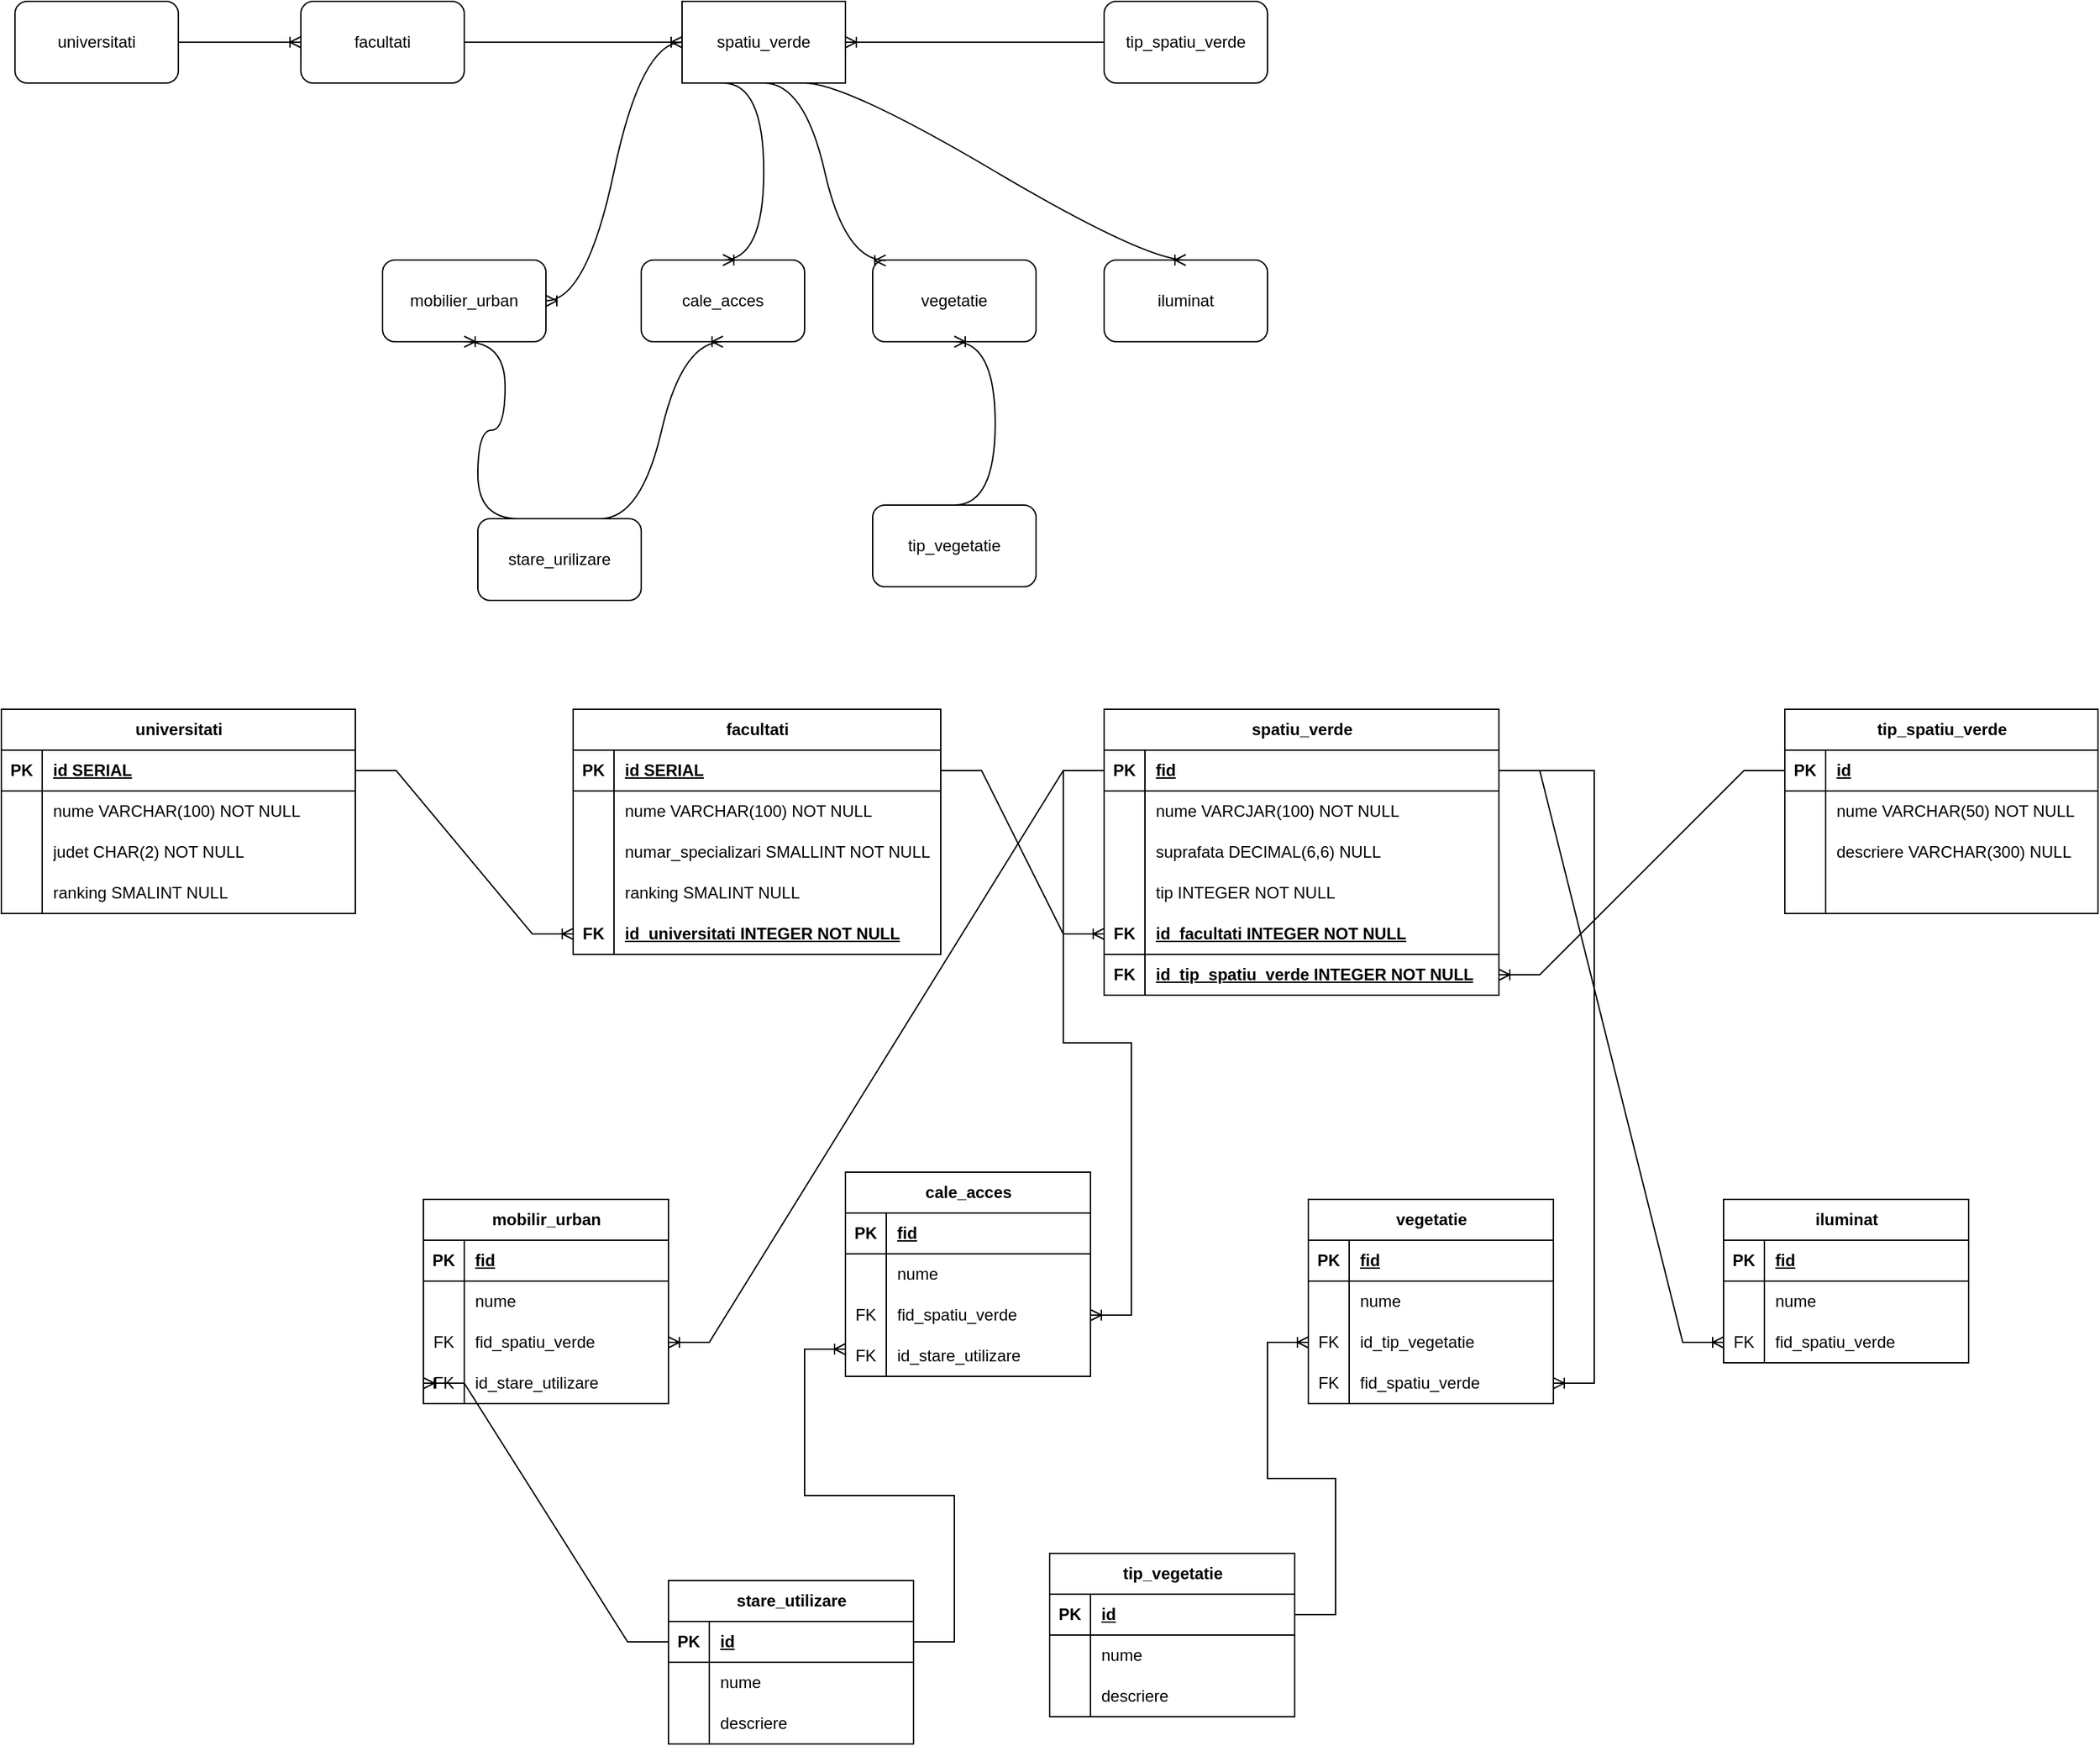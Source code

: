 <mxfile version="24.8.3">
  <diagram name="Page-1" id="Qa4RRZG6ylW1qiD1Fjry">
    <mxGraphModel dx="1687" dy="2008" grid="1" gridSize="10" guides="1" tooltips="1" connect="1" arrows="1" fold="1" page="1" pageScale="1" pageWidth="850" pageHeight="1100" math="0" shadow="0">
      <root>
        <mxCell id="0" />
        <mxCell id="1" parent="0" />
        <mxCell id="8DMI694xFFgNSDgqGvjE-1" value="spatiu_verde" style="rounded=0;whiteSpace=wrap;html=1;" parent="1" vertex="1">
          <mxGeometry x="540" y="-160" width="120" height="60" as="geometry" />
        </mxCell>
        <mxCell id="8DMI694xFFgNSDgqGvjE-2" value="universitati" style="rounded=1;whiteSpace=wrap;html=1;" parent="1" vertex="1">
          <mxGeometry x="50" y="-160" width="120" height="60" as="geometry" />
        </mxCell>
        <mxCell id="8DMI694xFFgNSDgqGvjE-3" value="facultati" style="rounded=1;whiteSpace=wrap;html=1;" parent="1" vertex="1">
          <mxGeometry x="260" y="-160" width="120" height="60" as="geometry" />
        </mxCell>
        <mxCell id="8DMI694xFFgNSDgqGvjE-4" value="vegetatie" style="rounded=1;whiteSpace=wrap;html=1;" parent="1" vertex="1">
          <mxGeometry x="680" y="30" width="120" height="60" as="geometry" />
        </mxCell>
        <mxCell id="8DMI694xFFgNSDgqGvjE-5" value="tip_vegetatie" style="rounded=1;whiteSpace=wrap;html=1;" parent="1" vertex="1">
          <mxGeometry x="680" y="210" width="120" height="60" as="geometry" />
        </mxCell>
        <mxCell id="8DMI694xFFgNSDgqGvjE-6" value="mobilier_urban" style="rounded=1;whiteSpace=wrap;html=1;" parent="1" vertex="1">
          <mxGeometry x="320" y="30" width="120" height="60" as="geometry" />
        </mxCell>
        <mxCell id="8DMI694xFFgNSDgqGvjE-8" value="iluminat" style="rounded=1;whiteSpace=wrap;html=1;" parent="1" vertex="1">
          <mxGeometry x="850" y="30" width="120" height="60" as="geometry" />
        </mxCell>
        <mxCell id="8DMI694xFFgNSDgqGvjE-9" value="cale_acces" style="rounded=1;whiteSpace=wrap;html=1;" parent="1" vertex="1">
          <mxGeometry x="510" y="30" width="120" height="60" as="geometry" />
        </mxCell>
        <mxCell id="8DMI694xFFgNSDgqGvjE-10" value="" style="edgeStyle=entityRelationEdgeStyle;fontSize=12;html=1;endArrow=ERoneToMany;rounded=0;exitX=1;exitY=0.5;exitDx=0;exitDy=0;entryX=0;entryY=0.5;entryDx=0;entryDy=0;" parent="1" source="8DMI694xFFgNSDgqGvjE-2" target="8DMI694xFFgNSDgqGvjE-3" edge="1">
          <mxGeometry width="100" height="100" relative="1" as="geometry">
            <mxPoint x="400" y="40" as="sourcePoint" />
            <mxPoint x="500" y="-60" as="targetPoint" />
          </mxGeometry>
        </mxCell>
        <mxCell id="8DMI694xFFgNSDgqGvjE-11" value="" style="edgeStyle=entityRelationEdgeStyle;fontSize=12;html=1;endArrow=ERoneToMany;rounded=0;exitX=0;exitY=0.5;exitDx=0;exitDy=0;entryX=1;entryY=0.5;entryDx=0;entryDy=0;curved=1;" parent="1" source="8DMI694xFFgNSDgqGvjE-1" target="8DMI694xFFgNSDgqGvjE-6" edge="1">
          <mxGeometry width="100" height="100" relative="1" as="geometry">
            <mxPoint x="610" y="40" as="sourcePoint" />
            <mxPoint x="710" y="-60" as="targetPoint" />
          </mxGeometry>
        </mxCell>
        <mxCell id="8DMI694xFFgNSDgqGvjE-15" value="" style="edgeStyle=entityRelationEdgeStyle;fontSize=12;html=1;endArrow=ERoneToMany;rounded=0;exitX=0.25;exitY=1;exitDx=0;exitDy=0;entryX=0.5;entryY=0;entryDx=0;entryDy=0;strokeColor=default;curved=1;" parent="1" source="8DMI694xFFgNSDgqGvjE-1" target="8DMI694xFFgNSDgqGvjE-9" edge="1">
          <mxGeometry width="100" height="100" relative="1" as="geometry">
            <mxPoint x="510" y="40" as="sourcePoint" />
            <mxPoint x="610" y="-60" as="targetPoint" />
            <Array as="points">
              <mxPoint x="560" y="-30" />
            </Array>
          </mxGeometry>
        </mxCell>
        <mxCell id="8DMI694xFFgNSDgqGvjE-17" value="" style="edgeStyle=entityRelationEdgeStyle;fontSize=12;html=1;endArrow=ERoneToMany;rounded=0;exitX=0.5;exitY=1;exitDx=0;exitDy=0;entryX=0.08;entryY=0.006;entryDx=0;entryDy=0;entryPerimeter=0;curved=1;" parent="1" source="8DMI694xFFgNSDgqGvjE-1" target="8DMI694xFFgNSDgqGvjE-4" edge="1">
          <mxGeometry width="100" height="100" relative="1" as="geometry">
            <mxPoint x="510" y="40" as="sourcePoint" />
            <mxPoint x="610" y="-60" as="targetPoint" />
          </mxGeometry>
        </mxCell>
        <mxCell id="8DMI694xFFgNSDgqGvjE-18" value="" style="edgeStyle=entityRelationEdgeStyle;fontSize=12;html=1;endArrow=ERoneToMany;rounded=0;exitX=0.75;exitY=1;exitDx=0;exitDy=0;entryX=0.5;entryY=0;entryDx=0;entryDy=0;curved=1;" parent="1" source="8DMI694xFFgNSDgqGvjE-1" target="8DMI694xFFgNSDgqGvjE-8" edge="1">
          <mxGeometry width="100" height="100" relative="1" as="geometry">
            <mxPoint x="510" y="40" as="sourcePoint" />
            <mxPoint x="610" y="-60" as="targetPoint" />
          </mxGeometry>
        </mxCell>
        <mxCell id="8DMI694xFFgNSDgqGvjE-19" value="" style="edgeStyle=entityRelationEdgeStyle;fontSize=12;html=1;endArrow=ERoneToMany;rounded=0;exitX=0.5;exitY=0;exitDx=0;exitDy=0;entryX=0.5;entryY=1;entryDx=0;entryDy=0;curved=1;" parent="1" source="8DMI694xFFgNSDgqGvjE-5" target="8DMI694xFFgNSDgqGvjE-4" edge="1">
          <mxGeometry width="100" height="100" relative="1" as="geometry">
            <mxPoint x="510" y="40" as="sourcePoint" />
            <mxPoint x="610" y="-60" as="targetPoint" />
          </mxGeometry>
        </mxCell>
        <mxCell id="8DMI694xFFgNSDgqGvjE-20" value="" style="edgeStyle=entityRelationEdgeStyle;fontSize=12;html=1;endArrow=ERoneToMany;rounded=0;exitX=1;exitY=0.5;exitDx=0;exitDy=0;entryX=0;entryY=0.5;entryDx=0;entryDy=0;" parent="1" source="8DMI694xFFgNSDgqGvjE-3" target="8DMI694xFFgNSDgqGvjE-1" edge="1">
          <mxGeometry width="100" height="100" relative="1" as="geometry">
            <mxPoint x="510" y="40" as="sourcePoint" />
            <mxPoint x="610" y="-60" as="targetPoint" />
          </mxGeometry>
        </mxCell>
        <mxCell id="8DMI694xFFgNSDgqGvjE-22" value="stare_urilizare" style="rounded=1;whiteSpace=wrap;html=1;" parent="1" vertex="1">
          <mxGeometry x="390" y="220" width="120" height="60" as="geometry" />
        </mxCell>
        <mxCell id="8DMI694xFFgNSDgqGvjE-23" value="" style="edgeStyle=entityRelationEdgeStyle;fontSize=12;html=1;endArrow=ERoneToMany;rounded=0;exitX=0.25;exitY=0;exitDx=0;exitDy=0;entryX=0.5;entryY=1;entryDx=0;entryDy=0;curved=1;" parent="1" source="8DMI694xFFgNSDgqGvjE-22" target="8DMI694xFFgNSDgqGvjE-6" edge="1">
          <mxGeometry width="100" height="100" relative="1" as="geometry">
            <mxPoint x="510" y="40" as="sourcePoint" />
            <mxPoint x="610" y="-60" as="targetPoint" />
          </mxGeometry>
        </mxCell>
        <mxCell id="8DMI694xFFgNSDgqGvjE-24" value="" style="edgeStyle=entityRelationEdgeStyle;fontSize=12;html=1;endArrow=ERoneToMany;rounded=0;exitX=0.75;exitY=0;exitDx=0;exitDy=0;entryX=0.5;entryY=1;entryDx=0;entryDy=0;curved=1;" parent="1" source="8DMI694xFFgNSDgqGvjE-22" target="8DMI694xFFgNSDgqGvjE-9" edge="1">
          <mxGeometry width="100" height="100" relative="1" as="geometry">
            <mxPoint x="510" y="40" as="sourcePoint" />
            <mxPoint x="610" y="-60" as="targetPoint" />
          </mxGeometry>
        </mxCell>
        <mxCell id="BlCZt1Maa0sAUQoTL-Jw-1" value="universitati" style="shape=table;startSize=30;container=1;collapsible=1;childLayout=tableLayout;fixedRows=1;rowLines=0;fontStyle=1;align=center;resizeLast=1;html=1;" vertex="1" parent="1">
          <mxGeometry x="40" y="360" width="260" height="150" as="geometry" />
        </mxCell>
        <mxCell id="BlCZt1Maa0sAUQoTL-Jw-2" value="" style="shape=tableRow;horizontal=0;startSize=0;swimlaneHead=0;swimlaneBody=0;fillColor=none;collapsible=0;dropTarget=0;points=[[0,0.5],[1,0.5]];portConstraint=eastwest;top=0;left=0;right=0;bottom=1;" vertex="1" parent="BlCZt1Maa0sAUQoTL-Jw-1">
          <mxGeometry y="30" width="260" height="30" as="geometry" />
        </mxCell>
        <mxCell id="BlCZt1Maa0sAUQoTL-Jw-3" value="PK" style="shape=partialRectangle;connectable=0;fillColor=none;top=0;left=0;bottom=0;right=0;fontStyle=1;overflow=hidden;whiteSpace=wrap;html=1;" vertex="1" parent="BlCZt1Maa0sAUQoTL-Jw-2">
          <mxGeometry width="30" height="30" as="geometry">
            <mxRectangle width="30" height="30" as="alternateBounds" />
          </mxGeometry>
        </mxCell>
        <mxCell id="BlCZt1Maa0sAUQoTL-Jw-4" value="id SERIAL" style="shape=partialRectangle;connectable=0;fillColor=none;top=0;left=0;bottom=0;right=0;align=left;spacingLeft=6;fontStyle=5;overflow=hidden;whiteSpace=wrap;html=1;" vertex="1" parent="BlCZt1Maa0sAUQoTL-Jw-2">
          <mxGeometry x="30" width="230" height="30" as="geometry">
            <mxRectangle width="230" height="30" as="alternateBounds" />
          </mxGeometry>
        </mxCell>
        <mxCell id="BlCZt1Maa0sAUQoTL-Jw-5" value="" style="shape=tableRow;horizontal=0;startSize=0;swimlaneHead=0;swimlaneBody=0;fillColor=none;collapsible=0;dropTarget=0;points=[[0,0.5],[1,0.5]];portConstraint=eastwest;top=0;left=0;right=0;bottom=0;" vertex="1" parent="BlCZt1Maa0sAUQoTL-Jw-1">
          <mxGeometry y="60" width="260" height="30" as="geometry" />
        </mxCell>
        <mxCell id="BlCZt1Maa0sAUQoTL-Jw-6" value="" style="shape=partialRectangle;connectable=0;fillColor=none;top=0;left=0;bottom=0;right=0;editable=1;overflow=hidden;whiteSpace=wrap;html=1;" vertex="1" parent="BlCZt1Maa0sAUQoTL-Jw-5">
          <mxGeometry width="30" height="30" as="geometry">
            <mxRectangle width="30" height="30" as="alternateBounds" />
          </mxGeometry>
        </mxCell>
        <mxCell id="BlCZt1Maa0sAUQoTL-Jw-7" value="nume VARCHAR(100) NOT NULL" style="shape=partialRectangle;connectable=0;fillColor=none;top=0;left=0;bottom=0;right=0;align=left;spacingLeft=6;overflow=hidden;whiteSpace=wrap;html=1;" vertex="1" parent="BlCZt1Maa0sAUQoTL-Jw-5">
          <mxGeometry x="30" width="230" height="30" as="geometry">
            <mxRectangle width="230" height="30" as="alternateBounds" />
          </mxGeometry>
        </mxCell>
        <mxCell id="BlCZt1Maa0sAUQoTL-Jw-8" value="" style="shape=tableRow;horizontal=0;startSize=0;swimlaneHead=0;swimlaneBody=0;fillColor=none;collapsible=0;dropTarget=0;points=[[0,0.5],[1,0.5]];portConstraint=eastwest;top=0;left=0;right=0;bottom=0;" vertex="1" parent="BlCZt1Maa0sAUQoTL-Jw-1">
          <mxGeometry y="90" width="260" height="30" as="geometry" />
        </mxCell>
        <mxCell id="BlCZt1Maa0sAUQoTL-Jw-9" value="" style="shape=partialRectangle;connectable=0;fillColor=none;top=0;left=0;bottom=0;right=0;editable=1;overflow=hidden;whiteSpace=wrap;html=1;" vertex="1" parent="BlCZt1Maa0sAUQoTL-Jw-8">
          <mxGeometry width="30" height="30" as="geometry">
            <mxRectangle width="30" height="30" as="alternateBounds" />
          </mxGeometry>
        </mxCell>
        <mxCell id="BlCZt1Maa0sAUQoTL-Jw-10" value="judet CHAR(2) NOT NULL" style="shape=partialRectangle;connectable=0;fillColor=none;top=0;left=0;bottom=0;right=0;align=left;spacingLeft=6;overflow=hidden;whiteSpace=wrap;html=1;" vertex="1" parent="BlCZt1Maa0sAUQoTL-Jw-8">
          <mxGeometry x="30" width="230" height="30" as="geometry">
            <mxRectangle width="230" height="30" as="alternateBounds" />
          </mxGeometry>
        </mxCell>
        <mxCell id="BlCZt1Maa0sAUQoTL-Jw-11" value="" style="shape=tableRow;horizontal=0;startSize=0;swimlaneHead=0;swimlaneBody=0;fillColor=none;collapsible=0;dropTarget=0;points=[[0,0.5],[1,0.5]];portConstraint=eastwest;top=0;left=0;right=0;bottom=0;" vertex="1" parent="BlCZt1Maa0sAUQoTL-Jw-1">
          <mxGeometry y="120" width="260" height="30" as="geometry" />
        </mxCell>
        <mxCell id="BlCZt1Maa0sAUQoTL-Jw-12" value="" style="shape=partialRectangle;connectable=0;fillColor=none;top=0;left=0;bottom=0;right=0;editable=1;overflow=hidden;whiteSpace=wrap;html=1;" vertex="1" parent="BlCZt1Maa0sAUQoTL-Jw-11">
          <mxGeometry width="30" height="30" as="geometry">
            <mxRectangle width="30" height="30" as="alternateBounds" />
          </mxGeometry>
        </mxCell>
        <mxCell id="BlCZt1Maa0sAUQoTL-Jw-13" value="ranking SMALINT NULL" style="shape=partialRectangle;connectable=0;fillColor=none;top=0;left=0;bottom=0;right=0;align=left;spacingLeft=6;overflow=hidden;whiteSpace=wrap;html=1;" vertex="1" parent="BlCZt1Maa0sAUQoTL-Jw-11">
          <mxGeometry x="30" width="230" height="30" as="geometry">
            <mxRectangle width="230" height="30" as="alternateBounds" />
          </mxGeometry>
        </mxCell>
        <mxCell id="BlCZt1Maa0sAUQoTL-Jw-14" value="facultati" style="shape=table;startSize=30;container=1;collapsible=1;childLayout=tableLayout;fixedRows=1;rowLines=0;fontStyle=1;align=center;resizeLast=1;html=1;" vertex="1" parent="1">
          <mxGeometry x="460" y="360" width="270" height="180" as="geometry" />
        </mxCell>
        <mxCell id="BlCZt1Maa0sAUQoTL-Jw-15" value="" style="shape=tableRow;horizontal=0;startSize=0;swimlaneHead=0;swimlaneBody=0;fillColor=none;collapsible=0;dropTarget=0;points=[[0,0.5],[1,0.5]];portConstraint=eastwest;top=0;left=0;right=0;bottom=1;" vertex="1" parent="BlCZt1Maa0sAUQoTL-Jw-14">
          <mxGeometry y="30" width="270" height="30" as="geometry" />
        </mxCell>
        <mxCell id="BlCZt1Maa0sAUQoTL-Jw-16" value="PK" style="shape=partialRectangle;connectable=0;fillColor=none;top=0;left=0;bottom=0;right=0;fontStyle=1;overflow=hidden;whiteSpace=wrap;html=1;" vertex="1" parent="BlCZt1Maa0sAUQoTL-Jw-15">
          <mxGeometry width="30" height="30" as="geometry">
            <mxRectangle width="30" height="30" as="alternateBounds" />
          </mxGeometry>
        </mxCell>
        <mxCell id="BlCZt1Maa0sAUQoTL-Jw-17" value="id SERIAL" style="shape=partialRectangle;connectable=0;fillColor=none;top=0;left=0;bottom=0;right=0;align=left;spacingLeft=6;fontStyle=5;overflow=hidden;whiteSpace=wrap;html=1;" vertex="1" parent="BlCZt1Maa0sAUQoTL-Jw-15">
          <mxGeometry x="30" width="240" height="30" as="geometry">
            <mxRectangle width="240" height="30" as="alternateBounds" />
          </mxGeometry>
        </mxCell>
        <mxCell id="BlCZt1Maa0sAUQoTL-Jw-18" value="" style="shape=tableRow;horizontal=0;startSize=0;swimlaneHead=0;swimlaneBody=0;fillColor=none;collapsible=0;dropTarget=0;points=[[0,0.5],[1,0.5]];portConstraint=eastwest;top=0;left=0;right=0;bottom=0;" vertex="1" parent="BlCZt1Maa0sAUQoTL-Jw-14">
          <mxGeometry y="60" width="270" height="30" as="geometry" />
        </mxCell>
        <mxCell id="BlCZt1Maa0sAUQoTL-Jw-19" value="" style="shape=partialRectangle;connectable=0;fillColor=none;top=0;left=0;bottom=0;right=0;editable=1;overflow=hidden;whiteSpace=wrap;html=1;" vertex="1" parent="BlCZt1Maa0sAUQoTL-Jw-18">
          <mxGeometry width="30" height="30" as="geometry">
            <mxRectangle width="30" height="30" as="alternateBounds" />
          </mxGeometry>
        </mxCell>
        <mxCell id="BlCZt1Maa0sAUQoTL-Jw-20" value="nume VARCHAR(100) NOT NULL" style="shape=partialRectangle;connectable=0;fillColor=none;top=0;left=0;bottom=0;right=0;align=left;spacingLeft=6;overflow=hidden;whiteSpace=wrap;html=1;" vertex="1" parent="BlCZt1Maa0sAUQoTL-Jw-18">
          <mxGeometry x="30" width="240" height="30" as="geometry">
            <mxRectangle width="240" height="30" as="alternateBounds" />
          </mxGeometry>
        </mxCell>
        <mxCell id="BlCZt1Maa0sAUQoTL-Jw-21" value="" style="shape=tableRow;horizontal=0;startSize=0;swimlaneHead=0;swimlaneBody=0;fillColor=none;collapsible=0;dropTarget=0;points=[[0,0.5],[1,0.5]];portConstraint=eastwest;top=0;left=0;right=0;bottom=0;" vertex="1" parent="BlCZt1Maa0sAUQoTL-Jw-14">
          <mxGeometry y="90" width="270" height="30" as="geometry" />
        </mxCell>
        <mxCell id="BlCZt1Maa0sAUQoTL-Jw-22" value="" style="shape=partialRectangle;connectable=0;fillColor=none;top=0;left=0;bottom=0;right=0;editable=1;overflow=hidden;whiteSpace=wrap;html=1;" vertex="1" parent="BlCZt1Maa0sAUQoTL-Jw-21">
          <mxGeometry width="30" height="30" as="geometry">
            <mxRectangle width="30" height="30" as="alternateBounds" />
          </mxGeometry>
        </mxCell>
        <mxCell id="BlCZt1Maa0sAUQoTL-Jw-23" value="numar_specializari SMALLINT NOT NULL" style="shape=partialRectangle;connectable=0;fillColor=none;top=0;left=0;bottom=0;right=0;align=left;spacingLeft=6;overflow=hidden;whiteSpace=wrap;html=1;" vertex="1" parent="BlCZt1Maa0sAUQoTL-Jw-21">
          <mxGeometry x="30" width="240" height="30" as="geometry">
            <mxRectangle width="240" height="30" as="alternateBounds" />
          </mxGeometry>
        </mxCell>
        <mxCell id="BlCZt1Maa0sAUQoTL-Jw-24" value="" style="shape=tableRow;horizontal=0;startSize=0;swimlaneHead=0;swimlaneBody=0;fillColor=none;collapsible=0;dropTarget=0;points=[[0,0.5],[1,0.5]];portConstraint=eastwest;top=0;left=0;right=0;bottom=0;" vertex="1" parent="BlCZt1Maa0sAUQoTL-Jw-14">
          <mxGeometry y="120" width="270" height="30" as="geometry" />
        </mxCell>
        <mxCell id="BlCZt1Maa0sAUQoTL-Jw-25" value="" style="shape=partialRectangle;connectable=0;fillColor=none;top=0;left=0;bottom=0;right=0;editable=1;overflow=hidden;whiteSpace=wrap;html=1;" vertex="1" parent="BlCZt1Maa0sAUQoTL-Jw-24">
          <mxGeometry width="30" height="30" as="geometry">
            <mxRectangle width="30" height="30" as="alternateBounds" />
          </mxGeometry>
        </mxCell>
        <mxCell id="BlCZt1Maa0sAUQoTL-Jw-26" value="ranking SMALINT NULL" style="shape=partialRectangle;connectable=0;fillColor=none;top=0;left=0;bottom=0;right=0;align=left;spacingLeft=6;overflow=hidden;whiteSpace=wrap;html=1;" vertex="1" parent="BlCZt1Maa0sAUQoTL-Jw-24">
          <mxGeometry x="30" width="240" height="30" as="geometry">
            <mxRectangle width="240" height="30" as="alternateBounds" />
          </mxGeometry>
        </mxCell>
        <mxCell id="BlCZt1Maa0sAUQoTL-Jw-27" value="" style="shape=tableRow;horizontal=0;startSize=0;swimlaneHead=0;swimlaneBody=0;fillColor=none;collapsible=0;dropTarget=0;points=[[0,0.5],[1,0.5]];portConstraint=eastwest;top=0;left=0;right=0;bottom=1;" vertex="1" parent="BlCZt1Maa0sAUQoTL-Jw-14">
          <mxGeometry y="150" width="270" height="30" as="geometry" />
        </mxCell>
        <mxCell id="BlCZt1Maa0sAUQoTL-Jw-28" value="FK" style="shape=partialRectangle;connectable=0;fillColor=none;top=0;left=0;bottom=0;right=0;fontStyle=1;overflow=hidden;whiteSpace=wrap;html=1;" vertex="1" parent="BlCZt1Maa0sAUQoTL-Jw-27">
          <mxGeometry width="30" height="30" as="geometry">
            <mxRectangle width="30" height="30" as="alternateBounds" />
          </mxGeometry>
        </mxCell>
        <mxCell id="BlCZt1Maa0sAUQoTL-Jw-29" value="id_universitati INTEGER NOT NULL" style="shape=partialRectangle;connectable=0;fillColor=none;top=0;left=0;bottom=0;right=0;align=left;spacingLeft=6;fontStyle=5;overflow=hidden;whiteSpace=wrap;html=1;" vertex="1" parent="BlCZt1Maa0sAUQoTL-Jw-27">
          <mxGeometry x="30" width="240" height="30" as="geometry">
            <mxRectangle width="240" height="30" as="alternateBounds" />
          </mxGeometry>
        </mxCell>
        <mxCell id="BlCZt1Maa0sAUQoTL-Jw-30" value="" style="edgeStyle=entityRelationEdgeStyle;fontSize=12;html=1;endArrow=ERoneToMany;rounded=0;exitX=1;exitY=0.5;exitDx=0;exitDy=0;entryX=0;entryY=0.5;entryDx=0;entryDy=0;" edge="1" parent="1" source="BlCZt1Maa0sAUQoTL-Jw-2" target="BlCZt1Maa0sAUQoTL-Jw-27">
          <mxGeometry width="100" height="100" relative="1" as="geometry">
            <mxPoint x="310" y="410" as="sourcePoint" />
            <mxPoint x="600" y="380" as="targetPoint" />
          </mxGeometry>
        </mxCell>
        <mxCell id="BlCZt1Maa0sAUQoTL-Jw-31" value="spatiu_verde" style="shape=table;startSize=30;container=1;collapsible=1;childLayout=tableLayout;fixedRows=1;rowLines=0;fontStyle=1;align=center;resizeLast=1;html=1;" vertex="1" parent="1">
          <mxGeometry x="850" y="360" width="290" height="210" as="geometry" />
        </mxCell>
        <mxCell id="BlCZt1Maa0sAUQoTL-Jw-32" value="" style="shape=tableRow;horizontal=0;startSize=0;swimlaneHead=0;swimlaneBody=0;fillColor=none;collapsible=0;dropTarget=0;points=[[0,0.5],[1,0.5]];portConstraint=eastwest;top=0;left=0;right=0;bottom=1;" vertex="1" parent="BlCZt1Maa0sAUQoTL-Jw-31">
          <mxGeometry y="30" width="290" height="30" as="geometry" />
        </mxCell>
        <mxCell id="BlCZt1Maa0sAUQoTL-Jw-33" value="PK" style="shape=partialRectangle;connectable=0;fillColor=none;top=0;left=0;bottom=0;right=0;fontStyle=1;overflow=hidden;whiteSpace=wrap;html=1;" vertex="1" parent="BlCZt1Maa0sAUQoTL-Jw-32">
          <mxGeometry width="30" height="30" as="geometry">
            <mxRectangle width="30" height="30" as="alternateBounds" />
          </mxGeometry>
        </mxCell>
        <mxCell id="BlCZt1Maa0sAUQoTL-Jw-34" value="fid" style="shape=partialRectangle;connectable=0;fillColor=none;top=0;left=0;bottom=0;right=0;align=left;spacingLeft=6;fontStyle=5;overflow=hidden;whiteSpace=wrap;html=1;" vertex="1" parent="BlCZt1Maa0sAUQoTL-Jw-32">
          <mxGeometry x="30" width="260" height="30" as="geometry">
            <mxRectangle width="260" height="30" as="alternateBounds" />
          </mxGeometry>
        </mxCell>
        <mxCell id="BlCZt1Maa0sAUQoTL-Jw-35" value="" style="shape=tableRow;horizontal=0;startSize=0;swimlaneHead=0;swimlaneBody=0;fillColor=none;collapsible=0;dropTarget=0;points=[[0,0.5],[1,0.5]];portConstraint=eastwest;top=0;left=0;right=0;bottom=0;" vertex="1" parent="BlCZt1Maa0sAUQoTL-Jw-31">
          <mxGeometry y="60" width="290" height="30" as="geometry" />
        </mxCell>
        <mxCell id="BlCZt1Maa0sAUQoTL-Jw-36" value="" style="shape=partialRectangle;connectable=0;fillColor=none;top=0;left=0;bottom=0;right=0;editable=1;overflow=hidden;whiteSpace=wrap;html=1;" vertex="1" parent="BlCZt1Maa0sAUQoTL-Jw-35">
          <mxGeometry width="30" height="30" as="geometry">
            <mxRectangle width="30" height="30" as="alternateBounds" />
          </mxGeometry>
        </mxCell>
        <mxCell id="BlCZt1Maa0sAUQoTL-Jw-37" value="nume VARCJAR(100) NOT NULL" style="shape=partialRectangle;connectable=0;fillColor=none;top=0;left=0;bottom=0;right=0;align=left;spacingLeft=6;overflow=hidden;whiteSpace=wrap;html=1;" vertex="1" parent="BlCZt1Maa0sAUQoTL-Jw-35">
          <mxGeometry x="30" width="260" height="30" as="geometry">
            <mxRectangle width="260" height="30" as="alternateBounds" />
          </mxGeometry>
        </mxCell>
        <mxCell id="BlCZt1Maa0sAUQoTL-Jw-38" value="" style="shape=tableRow;horizontal=0;startSize=0;swimlaneHead=0;swimlaneBody=0;fillColor=none;collapsible=0;dropTarget=0;points=[[0,0.5],[1,0.5]];portConstraint=eastwest;top=0;left=0;right=0;bottom=0;" vertex="1" parent="BlCZt1Maa0sAUQoTL-Jw-31">
          <mxGeometry y="90" width="290" height="30" as="geometry" />
        </mxCell>
        <mxCell id="BlCZt1Maa0sAUQoTL-Jw-39" value="" style="shape=partialRectangle;connectable=0;fillColor=none;top=0;left=0;bottom=0;right=0;editable=1;overflow=hidden;whiteSpace=wrap;html=1;" vertex="1" parent="BlCZt1Maa0sAUQoTL-Jw-38">
          <mxGeometry width="30" height="30" as="geometry">
            <mxRectangle width="30" height="30" as="alternateBounds" />
          </mxGeometry>
        </mxCell>
        <mxCell id="BlCZt1Maa0sAUQoTL-Jw-40" value="suprafata DECIMAL(6,6) NULL" style="shape=partialRectangle;connectable=0;fillColor=none;top=0;left=0;bottom=0;right=0;align=left;spacingLeft=6;overflow=hidden;whiteSpace=wrap;html=1;" vertex="1" parent="BlCZt1Maa0sAUQoTL-Jw-38">
          <mxGeometry x="30" width="260" height="30" as="geometry">
            <mxRectangle width="260" height="30" as="alternateBounds" />
          </mxGeometry>
        </mxCell>
        <mxCell id="BlCZt1Maa0sAUQoTL-Jw-41" value="" style="shape=tableRow;horizontal=0;startSize=0;swimlaneHead=0;swimlaneBody=0;fillColor=none;collapsible=0;dropTarget=0;points=[[0,0.5],[1,0.5]];portConstraint=eastwest;top=0;left=0;right=0;bottom=0;" vertex="1" parent="BlCZt1Maa0sAUQoTL-Jw-31">
          <mxGeometry y="120" width="290" height="30" as="geometry" />
        </mxCell>
        <mxCell id="BlCZt1Maa0sAUQoTL-Jw-42" value="" style="shape=partialRectangle;connectable=0;fillColor=none;top=0;left=0;bottom=0;right=0;editable=1;overflow=hidden;whiteSpace=wrap;html=1;" vertex="1" parent="BlCZt1Maa0sAUQoTL-Jw-41">
          <mxGeometry width="30" height="30" as="geometry">
            <mxRectangle width="30" height="30" as="alternateBounds" />
          </mxGeometry>
        </mxCell>
        <mxCell id="BlCZt1Maa0sAUQoTL-Jw-43" value="tip INTEGER NOT NULL" style="shape=partialRectangle;connectable=0;fillColor=none;top=0;left=0;bottom=0;right=0;align=left;spacingLeft=6;overflow=hidden;whiteSpace=wrap;html=1;" vertex="1" parent="BlCZt1Maa0sAUQoTL-Jw-41">
          <mxGeometry x="30" width="260" height="30" as="geometry">
            <mxRectangle width="260" height="30" as="alternateBounds" />
          </mxGeometry>
        </mxCell>
        <mxCell id="BlCZt1Maa0sAUQoTL-Jw-44" value="" style="shape=tableRow;horizontal=0;startSize=0;swimlaneHead=0;swimlaneBody=0;fillColor=none;collapsible=0;dropTarget=0;points=[[0,0.5],[1,0.5]];portConstraint=eastwest;top=0;left=0;right=0;bottom=1;" vertex="1" parent="BlCZt1Maa0sAUQoTL-Jw-31">
          <mxGeometry y="150" width="290" height="30" as="geometry" />
        </mxCell>
        <mxCell id="BlCZt1Maa0sAUQoTL-Jw-45" value="FK" style="shape=partialRectangle;connectable=0;fillColor=none;top=0;left=0;bottom=0;right=0;fontStyle=1;overflow=hidden;whiteSpace=wrap;html=1;" vertex="1" parent="BlCZt1Maa0sAUQoTL-Jw-44">
          <mxGeometry width="30" height="30" as="geometry">
            <mxRectangle width="30" height="30" as="alternateBounds" />
          </mxGeometry>
        </mxCell>
        <mxCell id="BlCZt1Maa0sAUQoTL-Jw-46" value="id_facultati INTEGER NOT NULL" style="shape=partialRectangle;connectable=0;fillColor=none;top=0;left=0;bottom=0;right=0;align=left;spacingLeft=6;fontStyle=5;overflow=hidden;whiteSpace=wrap;html=1;" vertex="1" parent="BlCZt1Maa0sAUQoTL-Jw-44">
          <mxGeometry x="30" width="260" height="30" as="geometry">
            <mxRectangle width="260" height="30" as="alternateBounds" />
          </mxGeometry>
        </mxCell>
        <mxCell id="BlCZt1Maa0sAUQoTL-Jw-63" value="" style="shape=tableRow;horizontal=0;startSize=0;swimlaneHead=0;swimlaneBody=0;fillColor=none;collapsible=0;dropTarget=0;points=[[0,0.5],[1,0.5]];portConstraint=eastwest;top=0;left=0;right=0;bottom=1;" vertex="1" parent="BlCZt1Maa0sAUQoTL-Jw-31">
          <mxGeometry y="180" width="290" height="30" as="geometry" />
        </mxCell>
        <mxCell id="BlCZt1Maa0sAUQoTL-Jw-64" value="FK" style="shape=partialRectangle;connectable=0;fillColor=none;top=0;left=0;bottom=0;right=0;fontStyle=1;overflow=hidden;whiteSpace=wrap;html=1;" vertex="1" parent="BlCZt1Maa0sAUQoTL-Jw-63">
          <mxGeometry width="30" height="30" as="geometry">
            <mxRectangle width="30" height="30" as="alternateBounds" />
          </mxGeometry>
        </mxCell>
        <mxCell id="BlCZt1Maa0sAUQoTL-Jw-65" value="id_tip_spatiu_verde INTEGER NOT NULL" style="shape=partialRectangle;connectable=0;fillColor=none;top=0;left=0;bottom=0;right=0;align=left;spacingLeft=6;fontStyle=5;overflow=hidden;whiteSpace=wrap;html=1;" vertex="1" parent="BlCZt1Maa0sAUQoTL-Jw-63">
          <mxGeometry x="30" width="260" height="30" as="geometry">
            <mxRectangle width="260" height="30" as="alternateBounds" />
          </mxGeometry>
        </mxCell>
        <mxCell id="BlCZt1Maa0sAUQoTL-Jw-47" value="" style="edgeStyle=entityRelationEdgeStyle;fontSize=12;html=1;endArrow=ERoneToMany;rounded=0;exitX=1;exitY=0.5;exitDx=0;exitDy=0;entryX=0;entryY=0.5;entryDx=0;entryDy=0;" edge="1" parent="1" source="BlCZt1Maa0sAUQoTL-Jw-15" target="BlCZt1Maa0sAUQoTL-Jw-44">
          <mxGeometry width="100" height="100" relative="1" as="geometry">
            <mxPoint x="700" y="480" as="sourcePoint" />
            <mxPoint x="800" y="380" as="targetPoint" />
          </mxGeometry>
        </mxCell>
        <mxCell id="BlCZt1Maa0sAUQoTL-Jw-48" value="tip_spatiu_verde" style="rounded=1;whiteSpace=wrap;html=1;" vertex="1" parent="1">
          <mxGeometry x="850" y="-160" width="120" height="60" as="geometry" />
        </mxCell>
        <mxCell id="BlCZt1Maa0sAUQoTL-Jw-49" value="" style="edgeStyle=entityRelationEdgeStyle;fontSize=12;html=1;endArrow=ERoneToMany;rounded=0;exitX=0;exitY=0.5;exitDx=0;exitDy=0;entryX=1;entryY=0.5;entryDx=0;entryDy=0;" edge="1" parent="1" source="BlCZt1Maa0sAUQoTL-Jw-48" target="8DMI694xFFgNSDgqGvjE-1">
          <mxGeometry width="100" height="100" relative="1" as="geometry">
            <mxPoint x="570" y="190" as="sourcePoint" />
            <mxPoint x="670" y="90" as="targetPoint" />
          </mxGeometry>
        </mxCell>
        <mxCell id="BlCZt1Maa0sAUQoTL-Jw-50" value="tip_spatiu_verde" style="shape=table;startSize=30;container=1;collapsible=1;childLayout=tableLayout;fixedRows=1;rowLines=0;fontStyle=1;align=center;resizeLast=1;html=1;" vertex="1" parent="1">
          <mxGeometry x="1350" y="360" width="230" height="150" as="geometry" />
        </mxCell>
        <mxCell id="BlCZt1Maa0sAUQoTL-Jw-51" value="" style="shape=tableRow;horizontal=0;startSize=0;swimlaneHead=0;swimlaneBody=0;fillColor=none;collapsible=0;dropTarget=0;points=[[0,0.5],[1,0.5]];portConstraint=eastwest;top=0;left=0;right=0;bottom=1;" vertex="1" parent="BlCZt1Maa0sAUQoTL-Jw-50">
          <mxGeometry y="30" width="230" height="30" as="geometry" />
        </mxCell>
        <mxCell id="BlCZt1Maa0sAUQoTL-Jw-52" value="PK" style="shape=partialRectangle;connectable=0;fillColor=none;top=0;left=0;bottom=0;right=0;fontStyle=1;overflow=hidden;whiteSpace=wrap;html=1;" vertex="1" parent="BlCZt1Maa0sAUQoTL-Jw-51">
          <mxGeometry width="30" height="30" as="geometry">
            <mxRectangle width="30" height="30" as="alternateBounds" />
          </mxGeometry>
        </mxCell>
        <mxCell id="BlCZt1Maa0sAUQoTL-Jw-53" value="id" style="shape=partialRectangle;connectable=0;fillColor=none;top=0;left=0;bottom=0;right=0;align=left;spacingLeft=6;fontStyle=5;overflow=hidden;whiteSpace=wrap;html=1;" vertex="1" parent="BlCZt1Maa0sAUQoTL-Jw-51">
          <mxGeometry x="30" width="200" height="30" as="geometry">
            <mxRectangle width="200" height="30" as="alternateBounds" />
          </mxGeometry>
        </mxCell>
        <mxCell id="BlCZt1Maa0sAUQoTL-Jw-54" value="" style="shape=tableRow;horizontal=0;startSize=0;swimlaneHead=0;swimlaneBody=0;fillColor=none;collapsible=0;dropTarget=0;points=[[0,0.5],[1,0.5]];portConstraint=eastwest;top=0;left=0;right=0;bottom=0;" vertex="1" parent="BlCZt1Maa0sAUQoTL-Jw-50">
          <mxGeometry y="60" width="230" height="30" as="geometry" />
        </mxCell>
        <mxCell id="BlCZt1Maa0sAUQoTL-Jw-55" value="" style="shape=partialRectangle;connectable=0;fillColor=none;top=0;left=0;bottom=0;right=0;editable=1;overflow=hidden;whiteSpace=wrap;html=1;" vertex="1" parent="BlCZt1Maa0sAUQoTL-Jw-54">
          <mxGeometry width="30" height="30" as="geometry">
            <mxRectangle width="30" height="30" as="alternateBounds" />
          </mxGeometry>
        </mxCell>
        <mxCell id="BlCZt1Maa0sAUQoTL-Jw-56" value="nume VARCHAR(50) NOT NULL" style="shape=partialRectangle;connectable=0;fillColor=none;top=0;left=0;bottom=0;right=0;align=left;spacingLeft=6;overflow=hidden;whiteSpace=wrap;html=1;" vertex="1" parent="BlCZt1Maa0sAUQoTL-Jw-54">
          <mxGeometry x="30" width="200" height="30" as="geometry">
            <mxRectangle width="200" height="30" as="alternateBounds" />
          </mxGeometry>
        </mxCell>
        <mxCell id="BlCZt1Maa0sAUQoTL-Jw-57" value="" style="shape=tableRow;horizontal=0;startSize=0;swimlaneHead=0;swimlaneBody=0;fillColor=none;collapsible=0;dropTarget=0;points=[[0,0.5],[1,0.5]];portConstraint=eastwest;top=0;left=0;right=0;bottom=0;" vertex="1" parent="BlCZt1Maa0sAUQoTL-Jw-50">
          <mxGeometry y="90" width="230" height="30" as="geometry" />
        </mxCell>
        <mxCell id="BlCZt1Maa0sAUQoTL-Jw-58" value="" style="shape=partialRectangle;connectable=0;fillColor=none;top=0;left=0;bottom=0;right=0;editable=1;overflow=hidden;whiteSpace=wrap;html=1;" vertex="1" parent="BlCZt1Maa0sAUQoTL-Jw-57">
          <mxGeometry width="30" height="30" as="geometry">
            <mxRectangle width="30" height="30" as="alternateBounds" />
          </mxGeometry>
        </mxCell>
        <mxCell id="BlCZt1Maa0sAUQoTL-Jw-59" value="descriere VARCHAR(300) NULL" style="shape=partialRectangle;connectable=0;fillColor=none;top=0;left=0;bottom=0;right=0;align=left;spacingLeft=6;overflow=hidden;whiteSpace=wrap;html=1;" vertex="1" parent="BlCZt1Maa0sAUQoTL-Jw-57">
          <mxGeometry x="30" width="200" height="30" as="geometry">
            <mxRectangle width="200" height="30" as="alternateBounds" />
          </mxGeometry>
        </mxCell>
        <mxCell id="BlCZt1Maa0sAUQoTL-Jw-60" value="" style="shape=tableRow;horizontal=0;startSize=0;swimlaneHead=0;swimlaneBody=0;fillColor=none;collapsible=0;dropTarget=0;points=[[0,0.5],[1,0.5]];portConstraint=eastwest;top=0;left=0;right=0;bottom=0;" vertex="1" parent="BlCZt1Maa0sAUQoTL-Jw-50">
          <mxGeometry y="120" width="230" height="30" as="geometry" />
        </mxCell>
        <mxCell id="BlCZt1Maa0sAUQoTL-Jw-61" value="" style="shape=partialRectangle;connectable=0;fillColor=none;top=0;left=0;bottom=0;right=0;editable=1;overflow=hidden;whiteSpace=wrap;html=1;" vertex="1" parent="BlCZt1Maa0sAUQoTL-Jw-60">
          <mxGeometry width="30" height="30" as="geometry">
            <mxRectangle width="30" height="30" as="alternateBounds" />
          </mxGeometry>
        </mxCell>
        <mxCell id="BlCZt1Maa0sAUQoTL-Jw-62" value="" style="shape=partialRectangle;connectable=0;fillColor=none;top=0;left=0;bottom=0;right=0;align=left;spacingLeft=6;overflow=hidden;whiteSpace=wrap;html=1;" vertex="1" parent="BlCZt1Maa0sAUQoTL-Jw-60">
          <mxGeometry x="30" width="200" height="30" as="geometry">
            <mxRectangle width="200" height="30" as="alternateBounds" />
          </mxGeometry>
        </mxCell>
        <mxCell id="BlCZt1Maa0sAUQoTL-Jw-66" value="" style="edgeStyle=entityRelationEdgeStyle;fontSize=12;html=1;endArrow=ERoneToMany;rounded=0;exitX=0;exitY=0.5;exitDx=0;exitDy=0;entryX=1;entryY=0.5;entryDx=0;entryDy=0;" edge="1" parent="1" source="BlCZt1Maa0sAUQoTL-Jw-51" target="BlCZt1Maa0sAUQoTL-Jw-63">
          <mxGeometry width="100" height="100" relative="1" as="geometry">
            <mxPoint x="1010" y="470" as="sourcePoint" />
            <mxPoint x="1110" y="370" as="targetPoint" />
          </mxGeometry>
        </mxCell>
        <mxCell id="BlCZt1Maa0sAUQoTL-Jw-80" value="mobilir_urban" style="shape=table;startSize=30;container=1;collapsible=1;childLayout=tableLayout;fixedRows=1;rowLines=0;fontStyle=1;align=center;resizeLast=1;html=1;" vertex="1" parent="1">
          <mxGeometry x="350" y="720" width="180" height="150" as="geometry" />
        </mxCell>
        <mxCell id="BlCZt1Maa0sAUQoTL-Jw-81" value="" style="shape=tableRow;horizontal=0;startSize=0;swimlaneHead=0;swimlaneBody=0;fillColor=none;collapsible=0;dropTarget=0;points=[[0,0.5],[1,0.5]];portConstraint=eastwest;top=0;left=0;right=0;bottom=1;" vertex="1" parent="BlCZt1Maa0sAUQoTL-Jw-80">
          <mxGeometry y="30" width="180" height="30" as="geometry" />
        </mxCell>
        <mxCell id="BlCZt1Maa0sAUQoTL-Jw-82" value="PK" style="shape=partialRectangle;connectable=0;fillColor=none;top=0;left=0;bottom=0;right=0;fontStyle=1;overflow=hidden;whiteSpace=wrap;html=1;" vertex="1" parent="BlCZt1Maa0sAUQoTL-Jw-81">
          <mxGeometry width="30" height="30" as="geometry">
            <mxRectangle width="30" height="30" as="alternateBounds" />
          </mxGeometry>
        </mxCell>
        <mxCell id="BlCZt1Maa0sAUQoTL-Jw-83" value="fid" style="shape=partialRectangle;connectable=0;fillColor=none;top=0;left=0;bottom=0;right=0;align=left;spacingLeft=6;fontStyle=5;overflow=hidden;whiteSpace=wrap;html=1;" vertex="1" parent="BlCZt1Maa0sAUQoTL-Jw-81">
          <mxGeometry x="30" width="150" height="30" as="geometry">
            <mxRectangle width="150" height="30" as="alternateBounds" />
          </mxGeometry>
        </mxCell>
        <mxCell id="BlCZt1Maa0sAUQoTL-Jw-84" value="" style="shape=tableRow;horizontal=0;startSize=0;swimlaneHead=0;swimlaneBody=0;fillColor=none;collapsible=0;dropTarget=0;points=[[0,0.5],[1,0.5]];portConstraint=eastwest;top=0;left=0;right=0;bottom=0;" vertex="1" parent="BlCZt1Maa0sAUQoTL-Jw-80">
          <mxGeometry y="60" width="180" height="30" as="geometry" />
        </mxCell>
        <mxCell id="BlCZt1Maa0sAUQoTL-Jw-85" value="" style="shape=partialRectangle;connectable=0;fillColor=none;top=0;left=0;bottom=0;right=0;editable=1;overflow=hidden;whiteSpace=wrap;html=1;" vertex="1" parent="BlCZt1Maa0sAUQoTL-Jw-84">
          <mxGeometry width="30" height="30" as="geometry">
            <mxRectangle width="30" height="30" as="alternateBounds" />
          </mxGeometry>
        </mxCell>
        <mxCell id="BlCZt1Maa0sAUQoTL-Jw-86" value="nume" style="shape=partialRectangle;connectable=0;fillColor=none;top=0;left=0;bottom=0;right=0;align=left;spacingLeft=6;overflow=hidden;whiteSpace=wrap;html=1;" vertex="1" parent="BlCZt1Maa0sAUQoTL-Jw-84">
          <mxGeometry x="30" width="150" height="30" as="geometry">
            <mxRectangle width="150" height="30" as="alternateBounds" />
          </mxGeometry>
        </mxCell>
        <mxCell id="BlCZt1Maa0sAUQoTL-Jw-175" value="" style="shape=tableRow;horizontal=0;startSize=0;swimlaneHead=0;swimlaneBody=0;fillColor=none;collapsible=0;dropTarget=0;points=[[0,0.5],[1,0.5]];portConstraint=eastwest;top=0;left=0;right=0;bottom=0;" vertex="1" parent="BlCZt1Maa0sAUQoTL-Jw-80">
          <mxGeometry y="90" width="180" height="30" as="geometry" />
        </mxCell>
        <mxCell id="BlCZt1Maa0sAUQoTL-Jw-176" value="FK" style="shape=partialRectangle;connectable=0;fillColor=none;top=0;left=0;bottom=0;right=0;editable=1;overflow=hidden;whiteSpace=wrap;html=1;" vertex="1" parent="BlCZt1Maa0sAUQoTL-Jw-175">
          <mxGeometry width="30" height="30" as="geometry">
            <mxRectangle width="30" height="30" as="alternateBounds" />
          </mxGeometry>
        </mxCell>
        <mxCell id="BlCZt1Maa0sAUQoTL-Jw-177" value="fid_spatiu_verde" style="shape=partialRectangle;connectable=0;fillColor=none;top=0;left=0;bottom=0;right=0;align=left;spacingLeft=6;overflow=hidden;whiteSpace=wrap;html=1;" vertex="1" parent="BlCZt1Maa0sAUQoTL-Jw-175">
          <mxGeometry x="30" width="150" height="30" as="geometry">
            <mxRectangle width="150" height="30" as="alternateBounds" />
          </mxGeometry>
        </mxCell>
        <mxCell id="BlCZt1Maa0sAUQoTL-Jw-195" value="" style="shape=tableRow;horizontal=0;startSize=0;swimlaneHead=0;swimlaneBody=0;fillColor=none;collapsible=0;dropTarget=0;points=[[0,0.5],[1,0.5]];portConstraint=eastwest;top=0;left=0;right=0;bottom=0;" vertex="1" parent="BlCZt1Maa0sAUQoTL-Jw-80">
          <mxGeometry y="120" width="180" height="30" as="geometry" />
        </mxCell>
        <mxCell id="BlCZt1Maa0sAUQoTL-Jw-196" value="FK" style="shape=partialRectangle;connectable=0;fillColor=none;top=0;left=0;bottom=0;right=0;editable=1;overflow=hidden;whiteSpace=wrap;html=1;" vertex="1" parent="BlCZt1Maa0sAUQoTL-Jw-195">
          <mxGeometry width="30" height="30" as="geometry">
            <mxRectangle width="30" height="30" as="alternateBounds" />
          </mxGeometry>
        </mxCell>
        <mxCell id="BlCZt1Maa0sAUQoTL-Jw-197" value="id_stare_utilizare" style="shape=partialRectangle;connectable=0;fillColor=none;top=0;left=0;bottom=0;right=0;align=left;spacingLeft=6;overflow=hidden;whiteSpace=wrap;html=1;" vertex="1" parent="BlCZt1Maa0sAUQoTL-Jw-195">
          <mxGeometry x="30" width="150" height="30" as="geometry">
            <mxRectangle width="150" height="30" as="alternateBounds" />
          </mxGeometry>
        </mxCell>
        <mxCell id="BlCZt1Maa0sAUQoTL-Jw-93" value="cale_acces" style="shape=table;startSize=30;container=1;collapsible=1;childLayout=tableLayout;fixedRows=1;rowLines=0;fontStyle=1;align=center;resizeLast=1;html=1;" vertex="1" parent="1">
          <mxGeometry x="660" y="700" width="180" height="150" as="geometry" />
        </mxCell>
        <mxCell id="BlCZt1Maa0sAUQoTL-Jw-94" value="" style="shape=tableRow;horizontal=0;startSize=0;swimlaneHead=0;swimlaneBody=0;fillColor=none;collapsible=0;dropTarget=0;points=[[0,0.5],[1,0.5]];portConstraint=eastwest;top=0;left=0;right=0;bottom=1;" vertex="1" parent="BlCZt1Maa0sAUQoTL-Jw-93">
          <mxGeometry y="30" width="180" height="30" as="geometry" />
        </mxCell>
        <mxCell id="BlCZt1Maa0sAUQoTL-Jw-95" value="PK" style="shape=partialRectangle;connectable=0;fillColor=none;top=0;left=0;bottom=0;right=0;fontStyle=1;overflow=hidden;whiteSpace=wrap;html=1;" vertex="1" parent="BlCZt1Maa0sAUQoTL-Jw-94">
          <mxGeometry width="30" height="30" as="geometry">
            <mxRectangle width="30" height="30" as="alternateBounds" />
          </mxGeometry>
        </mxCell>
        <mxCell id="BlCZt1Maa0sAUQoTL-Jw-96" value="fid" style="shape=partialRectangle;connectable=0;fillColor=none;top=0;left=0;bottom=0;right=0;align=left;spacingLeft=6;fontStyle=5;overflow=hidden;whiteSpace=wrap;html=1;" vertex="1" parent="BlCZt1Maa0sAUQoTL-Jw-94">
          <mxGeometry x="30" width="150" height="30" as="geometry">
            <mxRectangle width="150" height="30" as="alternateBounds" />
          </mxGeometry>
        </mxCell>
        <mxCell id="BlCZt1Maa0sAUQoTL-Jw-97" value="" style="shape=tableRow;horizontal=0;startSize=0;swimlaneHead=0;swimlaneBody=0;fillColor=none;collapsible=0;dropTarget=0;points=[[0,0.5],[1,0.5]];portConstraint=eastwest;top=0;left=0;right=0;bottom=0;" vertex="1" parent="BlCZt1Maa0sAUQoTL-Jw-93">
          <mxGeometry y="60" width="180" height="30" as="geometry" />
        </mxCell>
        <mxCell id="BlCZt1Maa0sAUQoTL-Jw-98" value="" style="shape=partialRectangle;connectable=0;fillColor=none;top=0;left=0;bottom=0;right=0;editable=1;overflow=hidden;whiteSpace=wrap;html=1;" vertex="1" parent="BlCZt1Maa0sAUQoTL-Jw-97">
          <mxGeometry width="30" height="30" as="geometry">
            <mxRectangle width="30" height="30" as="alternateBounds" />
          </mxGeometry>
        </mxCell>
        <mxCell id="BlCZt1Maa0sAUQoTL-Jw-99" value="nume" style="shape=partialRectangle;connectable=0;fillColor=none;top=0;left=0;bottom=0;right=0;align=left;spacingLeft=6;overflow=hidden;whiteSpace=wrap;html=1;" vertex="1" parent="BlCZt1Maa0sAUQoTL-Jw-97">
          <mxGeometry x="30" width="150" height="30" as="geometry">
            <mxRectangle width="150" height="30" as="alternateBounds" />
          </mxGeometry>
        </mxCell>
        <mxCell id="BlCZt1Maa0sAUQoTL-Jw-178" value="" style="shape=tableRow;horizontal=0;startSize=0;swimlaneHead=0;swimlaneBody=0;fillColor=none;collapsible=0;dropTarget=0;points=[[0,0.5],[1,0.5]];portConstraint=eastwest;top=0;left=0;right=0;bottom=0;" vertex="1" parent="BlCZt1Maa0sAUQoTL-Jw-93">
          <mxGeometry y="90" width="180" height="30" as="geometry" />
        </mxCell>
        <mxCell id="BlCZt1Maa0sAUQoTL-Jw-179" value="FK" style="shape=partialRectangle;connectable=0;fillColor=none;top=0;left=0;bottom=0;right=0;editable=1;overflow=hidden;whiteSpace=wrap;html=1;" vertex="1" parent="BlCZt1Maa0sAUQoTL-Jw-178">
          <mxGeometry width="30" height="30" as="geometry">
            <mxRectangle width="30" height="30" as="alternateBounds" />
          </mxGeometry>
        </mxCell>
        <mxCell id="BlCZt1Maa0sAUQoTL-Jw-180" value="fid_spatiu_verde" style="shape=partialRectangle;connectable=0;fillColor=none;top=0;left=0;bottom=0;right=0;align=left;spacingLeft=6;overflow=hidden;whiteSpace=wrap;html=1;" vertex="1" parent="BlCZt1Maa0sAUQoTL-Jw-178">
          <mxGeometry x="30" width="150" height="30" as="geometry">
            <mxRectangle width="150" height="30" as="alternateBounds" />
          </mxGeometry>
        </mxCell>
        <mxCell id="BlCZt1Maa0sAUQoTL-Jw-202" value="" style="shape=tableRow;horizontal=0;startSize=0;swimlaneHead=0;swimlaneBody=0;fillColor=none;collapsible=0;dropTarget=0;points=[[0,0.5],[1,0.5]];portConstraint=eastwest;top=0;left=0;right=0;bottom=0;" vertex="1" parent="BlCZt1Maa0sAUQoTL-Jw-93">
          <mxGeometry y="120" width="180" height="30" as="geometry" />
        </mxCell>
        <mxCell id="BlCZt1Maa0sAUQoTL-Jw-203" value="FK" style="shape=partialRectangle;connectable=0;fillColor=none;top=0;left=0;bottom=0;right=0;editable=1;overflow=hidden;whiteSpace=wrap;html=1;" vertex="1" parent="BlCZt1Maa0sAUQoTL-Jw-202">
          <mxGeometry width="30" height="30" as="geometry">
            <mxRectangle width="30" height="30" as="alternateBounds" />
          </mxGeometry>
        </mxCell>
        <mxCell id="BlCZt1Maa0sAUQoTL-Jw-204" value="id_stare_utilizare" style="shape=partialRectangle;connectable=0;fillColor=none;top=0;left=0;bottom=0;right=0;align=left;spacingLeft=6;overflow=hidden;whiteSpace=wrap;html=1;" vertex="1" parent="BlCZt1Maa0sAUQoTL-Jw-202">
          <mxGeometry x="30" width="150" height="30" as="geometry">
            <mxRectangle width="150" height="30" as="alternateBounds" />
          </mxGeometry>
        </mxCell>
        <mxCell id="BlCZt1Maa0sAUQoTL-Jw-109" value="vegetatie" style="shape=table;startSize=30;container=1;collapsible=1;childLayout=tableLayout;fixedRows=1;rowLines=0;fontStyle=1;align=center;resizeLast=1;html=1;" vertex="1" parent="1">
          <mxGeometry x="1000" y="720" width="180" height="150" as="geometry" />
        </mxCell>
        <mxCell id="BlCZt1Maa0sAUQoTL-Jw-110" value="" style="shape=tableRow;horizontal=0;startSize=0;swimlaneHead=0;swimlaneBody=0;fillColor=none;collapsible=0;dropTarget=0;points=[[0,0.5],[1,0.5]];portConstraint=eastwest;top=0;left=0;right=0;bottom=1;" vertex="1" parent="BlCZt1Maa0sAUQoTL-Jw-109">
          <mxGeometry y="30" width="180" height="30" as="geometry" />
        </mxCell>
        <mxCell id="BlCZt1Maa0sAUQoTL-Jw-111" value="PK" style="shape=partialRectangle;connectable=0;fillColor=none;top=0;left=0;bottom=0;right=0;fontStyle=1;overflow=hidden;whiteSpace=wrap;html=1;" vertex="1" parent="BlCZt1Maa0sAUQoTL-Jw-110">
          <mxGeometry width="30" height="30" as="geometry">
            <mxRectangle width="30" height="30" as="alternateBounds" />
          </mxGeometry>
        </mxCell>
        <mxCell id="BlCZt1Maa0sAUQoTL-Jw-112" value="fid" style="shape=partialRectangle;connectable=0;fillColor=none;top=0;left=0;bottom=0;right=0;align=left;spacingLeft=6;fontStyle=5;overflow=hidden;whiteSpace=wrap;html=1;" vertex="1" parent="BlCZt1Maa0sAUQoTL-Jw-110">
          <mxGeometry x="30" width="150" height="30" as="geometry">
            <mxRectangle width="150" height="30" as="alternateBounds" />
          </mxGeometry>
        </mxCell>
        <mxCell id="BlCZt1Maa0sAUQoTL-Jw-113" value="" style="shape=tableRow;horizontal=0;startSize=0;swimlaneHead=0;swimlaneBody=0;fillColor=none;collapsible=0;dropTarget=0;points=[[0,0.5],[1,0.5]];portConstraint=eastwest;top=0;left=0;right=0;bottom=0;" vertex="1" parent="BlCZt1Maa0sAUQoTL-Jw-109">
          <mxGeometry y="60" width="180" height="30" as="geometry" />
        </mxCell>
        <mxCell id="BlCZt1Maa0sAUQoTL-Jw-114" value="" style="shape=partialRectangle;connectable=0;fillColor=none;top=0;left=0;bottom=0;right=0;editable=1;overflow=hidden;whiteSpace=wrap;html=1;" vertex="1" parent="BlCZt1Maa0sAUQoTL-Jw-113">
          <mxGeometry width="30" height="30" as="geometry">
            <mxRectangle width="30" height="30" as="alternateBounds" />
          </mxGeometry>
        </mxCell>
        <mxCell id="BlCZt1Maa0sAUQoTL-Jw-115" value="nume" style="shape=partialRectangle;connectable=0;fillColor=none;top=0;left=0;bottom=0;right=0;align=left;spacingLeft=6;overflow=hidden;whiteSpace=wrap;html=1;" vertex="1" parent="BlCZt1Maa0sAUQoTL-Jw-113">
          <mxGeometry x="30" width="150" height="30" as="geometry">
            <mxRectangle width="150" height="30" as="alternateBounds" />
          </mxGeometry>
        </mxCell>
        <mxCell id="BlCZt1Maa0sAUQoTL-Jw-116" value="" style="shape=tableRow;horizontal=0;startSize=0;swimlaneHead=0;swimlaneBody=0;fillColor=none;collapsible=0;dropTarget=0;points=[[0,0.5],[1,0.5]];portConstraint=eastwest;top=0;left=0;right=0;bottom=0;" vertex="1" parent="BlCZt1Maa0sAUQoTL-Jw-109">
          <mxGeometry y="90" width="180" height="30" as="geometry" />
        </mxCell>
        <mxCell id="BlCZt1Maa0sAUQoTL-Jw-117" value="FK" style="shape=partialRectangle;connectable=0;fillColor=none;top=0;left=0;bottom=0;right=0;editable=1;overflow=hidden;whiteSpace=wrap;html=1;" vertex="1" parent="BlCZt1Maa0sAUQoTL-Jw-116">
          <mxGeometry width="30" height="30" as="geometry">
            <mxRectangle width="30" height="30" as="alternateBounds" />
          </mxGeometry>
        </mxCell>
        <mxCell id="BlCZt1Maa0sAUQoTL-Jw-118" value="id_tip_vegetatie" style="shape=partialRectangle;connectable=0;fillColor=none;top=0;left=0;bottom=0;right=0;align=left;spacingLeft=6;overflow=hidden;whiteSpace=wrap;html=1;" vertex="1" parent="BlCZt1Maa0sAUQoTL-Jw-116">
          <mxGeometry x="30" width="150" height="30" as="geometry">
            <mxRectangle width="150" height="30" as="alternateBounds" />
          </mxGeometry>
        </mxCell>
        <mxCell id="BlCZt1Maa0sAUQoTL-Jw-181" value="" style="shape=tableRow;horizontal=0;startSize=0;swimlaneHead=0;swimlaneBody=0;fillColor=none;collapsible=0;dropTarget=0;points=[[0,0.5],[1,0.5]];portConstraint=eastwest;top=0;left=0;right=0;bottom=0;" vertex="1" parent="BlCZt1Maa0sAUQoTL-Jw-109">
          <mxGeometry y="120" width="180" height="30" as="geometry" />
        </mxCell>
        <mxCell id="BlCZt1Maa0sAUQoTL-Jw-182" value="FK" style="shape=partialRectangle;connectable=0;fillColor=none;top=0;left=0;bottom=0;right=0;editable=1;overflow=hidden;whiteSpace=wrap;html=1;" vertex="1" parent="BlCZt1Maa0sAUQoTL-Jw-181">
          <mxGeometry width="30" height="30" as="geometry">
            <mxRectangle width="30" height="30" as="alternateBounds" />
          </mxGeometry>
        </mxCell>
        <mxCell id="BlCZt1Maa0sAUQoTL-Jw-183" value="fid_spatiu_verde" style="shape=partialRectangle;connectable=0;fillColor=none;top=0;left=0;bottom=0;right=0;align=left;spacingLeft=6;overflow=hidden;whiteSpace=wrap;html=1;" vertex="1" parent="BlCZt1Maa0sAUQoTL-Jw-181">
          <mxGeometry x="30" width="150" height="30" as="geometry">
            <mxRectangle width="150" height="30" as="alternateBounds" />
          </mxGeometry>
        </mxCell>
        <mxCell id="BlCZt1Maa0sAUQoTL-Jw-122" value="iluminat" style="shape=table;startSize=30;container=1;collapsible=1;childLayout=tableLayout;fixedRows=1;rowLines=0;fontStyle=1;align=center;resizeLast=1;html=1;" vertex="1" parent="1">
          <mxGeometry x="1305" y="720" width="180" height="120" as="geometry" />
        </mxCell>
        <mxCell id="BlCZt1Maa0sAUQoTL-Jw-123" value="" style="shape=tableRow;horizontal=0;startSize=0;swimlaneHead=0;swimlaneBody=0;fillColor=none;collapsible=0;dropTarget=0;points=[[0,0.5],[1,0.5]];portConstraint=eastwest;top=0;left=0;right=0;bottom=1;" vertex="1" parent="BlCZt1Maa0sAUQoTL-Jw-122">
          <mxGeometry y="30" width="180" height="30" as="geometry" />
        </mxCell>
        <mxCell id="BlCZt1Maa0sAUQoTL-Jw-124" value="PK" style="shape=partialRectangle;connectable=0;fillColor=none;top=0;left=0;bottom=0;right=0;fontStyle=1;overflow=hidden;whiteSpace=wrap;html=1;" vertex="1" parent="BlCZt1Maa0sAUQoTL-Jw-123">
          <mxGeometry width="30" height="30" as="geometry">
            <mxRectangle width="30" height="30" as="alternateBounds" />
          </mxGeometry>
        </mxCell>
        <mxCell id="BlCZt1Maa0sAUQoTL-Jw-125" value="fid" style="shape=partialRectangle;connectable=0;fillColor=none;top=0;left=0;bottom=0;right=0;align=left;spacingLeft=6;fontStyle=5;overflow=hidden;whiteSpace=wrap;html=1;" vertex="1" parent="BlCZt1Maa0sAUQoTL-Jw-123">
          <mxGeometry x="30" width="150" height="30" as="geometry">
            <mxRectangle width="150" height="30" as="alternateBounds" />
          </mxGeometry>
        </mxCell>
        <mxCell id="BlCZt1Maa0sAUQoTL-Jw-126" value="" style="shape=tableRow;horizontal=0;startSize=0;swimlaneHead=0;swimlaneBody=0;fillColor=none;collapsible=0;dropTarget=0;points=[[0,0.5],[1,0.5]];portConstraint=eastwest;top=0;left=0;right=0;bottom=0;" vertex="1" parent="BlCZt1Maa0sAUQoTL-Jw-122">
          <mxGeometry y="60" width="180" height="30" as="geometry" />
        </mxCell>
        <mxCell id="BlCZt1Maa0sAUQoTL-Jw-127" value="" style="shape=partialRectangle;connectable=0;fillColor=none;top=0;left=0;bottom=0;right=0;editable=1;overflow=hidden;whiteSpace=wrap;html=1;" vertex="1" parent="BlCZt1Maa0sAUQoTL-Jw-126">
          <mxGeometry width="30" height="30" as="geometry">
            <mxRectangle width="30" height="30" as="alternateBounds" />
          </mxGeometry>
        </mxCell>
        <mxCell id="BlCZt1Maa0sAUQoTL-Jw-128" value="nume" style="shape=partialRectangle;connectable=0;fillColor=none;top=0;left=0;bottom=0;right=0;align=left;spacingLeft=6;overflow=hidden;whiteSpace=wrap;html=1;" vertex="1" parent="BlCZt1Maa0sAUQoTL-Jw-126">
          <mxGeometry x="30" width="150" height="30" as="geometry">
            <mxRectangle width="150" height="30" as="alternateBounds" />
          </mxGeometry>
        </mxCell>
        <mxCell id="BlCZt1Maa0sAUQoTL-Jw-129" value="" style="shape=tableRow;horizontal=0;startSize=0;swimlaneHead=0;swimlaneBody=0;fillColor=none;collapsible=0;dropTarget=0;points=[[0,0.5],[1,0.5]];portConstraint=eastwest;top=0;left=0;right=0;bottom=0;" vertex="1" parent="BlCZt1Maa0sAUQoTL-Jw-122">
          <mxGeometry y="90" width="180" height="30" as="geometry" />
        </mxCell>
        <mxCell id="BlCZt1Maa0sAUQoTL-Jw-130" value="FK" style="shape=partialRectangle;connectable=0;fillColor=none;top=0;left=0;bottom=0;right=0;editable=1;overflow=hidden;whiteSpace=wrap;html=1;" vertex="1" parent="BlCZt1Maa0sAUQoTL-Jw-129">
          <mxGeometry width="30" height="30" as="geometry">
            <mxRectangle width="30" height="30" as="alternateBounds" />
          </mxGeometry>
        </mxCell>
        <mxCell id="BlCZt1Maa0sAUQoTL-Jw-131" value="fid_spatiu_verde" style="shape=partialRectangle;connectable=0;fillColor=none;top=0;left=0;bottom=0;right=0;align=left;spacingLeft=6;overflow=hidden;whiteSpace=wrap;html=1;" vertex="1" parent="BlCZt1Maa0sAUQoTL-Jw-129">
          <mxGeometry x="30" width="150" height="30" as="geometry">
            <mxRectangle width="150" height="30" as="alternateBounds" />
          </mxGeometry>
        </mxCell>
        <mxCell id="BlCZt1Maa0sAUQoTL-Jw-135" value="stare_utilizare" style="shape=table;startSize=30;container=1;collapsible=1;childLayout=tableLayout;fixedRows=1;rowLines=0;fontStyle=1;align=center;resizeLast=1;html=1;" vertex="1" parent="1">
          <mxGeometry x="530" y="1000" width="180" height="120" as="geometry" />
        </mxCell>
        <mxCell id="BlCZt1Maa0sAUQoTL-Jw-136" value="" style="shape=tableRow;horizontal=0;startSize=0;swimlaneHead=0;swimlaneBody=0;fillColor=none;collapsible=0;dropTarget=0;points=[[0,0.5],[1,0.5]];portConstraint=eastwest;top=0;left=0;right=0;bottom=1;" vertex="1" parent="BlCZt1Maa0sAUQoTL-Jw-135">
          <mxGeometry y="30" width="180" height="30" as="geometry" />
        </mxCell>
        <mxCell id="BlCZt1Maa0sAUQoTL-Jw-137" value="PK" style="shape=partialRectangle;connectable=0;fillColor=none;top=0;left=0;bottom=0;right=0;fontStyle=1;overflow=hidden;whiteSpace=wrap;html=1;" vertex="1" parent="BlCZt1Maa0sAUQoTL-Jw-136">
          <mxGeometry width="30" height="30" as="geometry">
            <mxRectangle width="30" height="30" as="alternateBounds" />
          </mxGeometry>
        </mxCell>
        <mxCell id="BlCZt1Maa0sAUQoTL-Jw-138" value="id" style="shape=partialRectangle;connectable=0;fillColor=none;top=0;left=0;bottom=0;right=0;align=left;spacingLeft=6;fontStyle=5;overflow=hidden;whiteSpace=wrap;html=1;" vertex="1" parent="BlCZt1Maa0sAUQoTL-Jw-136">
          <mxGeometry x="30" width="150" height="30" as="geometry">
            <mxRectangle width="150" height="30" as="alternateBounds" />
          </mxGeometry>
        </mxCell>
        <mxCell id="BlCZt1Maa0sAUQoTL-Jw-139" value="" style="shape=tableRow;horizontal=0;startSize=0;swimlaneHead=0;swimlaneBody=0;fillColor=none;collapsible=0;dropTarget=0;points=[[0,0.5],[1,0.5]];portConstraint=eastwest;top=0;left=0;right=0;bottom=0;" vertex="1" parent="BlCZt1Maa0sAUQoTL-Jw-135">
          <mxGeometry y="60" width="180" height="30" as="geometry" />
        </mxCell>
        <mxCell id="BlCZt1Maa0sAUQoTL-Jw-140" value="" style="shape=partialRectangle;connectable=0;fillColor=none;top=0;left=0;bottom=0;right=0;editable=1;overflow=hidden;whiteSpace=wrap;html=1;" vertex="1" parent="BlCZt1Maa0sAUQoTL-Jw-139">
          <mxGeometry width="30" height="30" as="geometry">
            <mxRectangle width="30" height="30" as="alternateBounds" />
          </mxGeometry>
        </mxCell>
        <mxCell id="BlCZt1Maa0sAUQoTL-Jw-141" value="nume" style="shape=partialRectangle;connectable=0;fillColor=none;top=0;left=0;bottom=0;right=0;align=left;spacingLeft=6;overflow=hidden;whiteSpace=wrap;html=1;" vertex="1" parent="BlCZt1Maa0sAUQoTL-Jw-139">
          <mxGeometry x="30" width="150" height="30" as="geometry">
            <mxRectangle width="150" height="30" as="alternateBounds" />
          </mxGeometry>
        </mxCell>
        <mxCell id="BlCZt1Maa0sAUQoTL-Jw-142" value="" style="shape=tableRow;horizontal=0;startSize=0;swimlaneHead=0;swimlaneBody=0;fillColor=none;collapsible=0;dropTarget=0;points=[[0,0.5],[1,0.5]];portConstraint=eastwest;top=0;left=0;right=0;bottom=0;" vertex="1" parent="BlCZt1Maa0sAUQoTL-Jw-135">
          <mxGeometry y="90" width="180" height="30" as="geometry" />
        </mxCell>
        <mxCell id="BlCZt1Maa0sAUQoTL-Jw-143" value="" style="shape=partialRectangle;connectable=0;fillColor=none;top=0;left=0;bottom=0;right=0;editable=1;overflow=hidden;whiteSpace=wrap;html=1;" vertex="1" parent="BlCZt1Maa0sAUQoTL-Jw-142">
          <mxGeometry width="30" height="30" as="geometry">
            <mxRectangle width="30" height="30" as="alternateBounds" />
          </mxGeometry>
        </mxCell>
        <mxCell id="BlCZt1Maa0sAUQoTL-Jw-144" value="descriere" style="shape=partialRectangle;connectable=0;fillColor=none;top=0;left=0;bottom=0;right=0;align=left;spacingLeft=6;overflow=hidden;whiteSpace=wrap;html=1;" vertex="1" parent="BlCZt1Maa0sAUQoTL-Jw-142">
          <mxGeometry x="30" width="150" height="30" as="geometry">
            <mxRectangle width="150" height="30" as="alternateBounds" />
          </mxGeometry>
        </mxCell>
        <mxCell id="BlCZt1Maa0sAUQoTL-Jw-148" value="tip_vegetatie" style="shape=table;startSize=30;container=1;collapsible=1;childLayout=tableLayout;fixedRows=1;rowLines=0;fontStyle=1;align=center;resizeLast=1;html=1;" vertex="1" parent="1">
          <mxGeometry x="810" y="980" width="180" height="120" as="geometry" />
        </mxCell>
        <mxCell id="BlCZt1Maa0sAUQoTL-Jw-149" value="" style="shape=tableRow;horizontal=0;startSize=0;swimlaneHead=0;swimlaneBody=0;fillColor=none;collapsible=0;dropTarget=0;points=[[0,0.5],[1,0.5]];portConstraint=eastwest;top=0;left=0;right=0;bottom=1;" vertex="1" parent="BlCZt1Maa0sAUQoTL-Jw-148">
          <mxGeometry y="30" width="180" height="30" as="geometry" />
        </mxCell>
        <mxCell id="BlCZt1Maa0sAUQoTL-Jw-150" value="PK" style="shape=partialRectangle;connectable=0;fillColor=none;top=0;left=0;bottom=0;right=0;fontStyle=1;overflow=hidden;whiteSpace=wrap;html=1;" vertex="1" parent="BlCZt1Maa0sAUQoTL-Jw-149">
          <mxGeometry width="30" height="30" as="geometry">
            <mxRectangle width="30" height="30" as="alternateBounds" />
          </mxGeometry>
        </mxCell>
        <mxCell id="BlCZt1Maa0sAUQoTL-Jw-151" value="id" style="shape=partialRectangle;connectable=0;fillColor=none;top=0;left=0;bottom=0;right=0;align=left;spacingLeft=6;fontStyle=5;overflow=hidden;whiteSpace=wrap;html=1;" vertex="1" parent="BlCZt1Maa0sAUQoTL-Jw-149">
          <mxGeometry x="30" width="150" height="30" as="geometry">
            <mxRectangle width="150" height="30" as="alternateBounds" />
          </mxGeometry>
        </mxCell>
        <mxCell id="BlCZt1Maa0sAUQoTL-Jw-152" value="" style="shape=tableRow;horizontal=0;startSize=0;swimlaneHead=0;swimlaneBody=0;fillColor=none;collapsible=0;dropTarget=0;points=[[0,0.5],[1,0.5]];portConstraint=eastwest;top=0;left=0;right=0;bottom=0;" vertex="1" parent="BlCZt1Maa0sAUQoTL-Jw-148">
          <mxGeometry y="60" width="180" height="30" as="geometry" />
        </mxCell>
        <mxCell id="BlCZt1Maa0sAUQoTL-Jw-153" value="" style="shape=partialRectangle;connectable=0;fillColor=none;top=0;left=0;bottom=0;right=0;editable=1;overflow=hidden;whiteSpace=wrap;html=1;" vertex="1" parent="BlCZt1Maa0sAUQoTL-Jw-152">
          <mxGeometry width="30" height="30" as="geometry">
            <mxRectangle width="30" height="30" as="alternateBounds" />
          </mxGeometry>
        </mxCell>
        <mxCell id="BlCZt1Maa0sAUQoTL-Jw-154" value="nume" style="shape=partialRectangle;connectable=0;fillColor=none;top=0;left=0;bottom=0;right=0;align=left;spacingLeft=6;overflow=hidden;whiteSpace=wrap;html=1;" vertex="1" parent="BlCZt1Maa0sAUQoTL-Jw-152">
          <mxGeometry x="30" width="150" height="30" as="geometry">
            <mxRectangle width="150" height="30" as="alternateBounds" />
          </mxGeometry>
        </mxCell>
        <mxCell id="BlCZt1Maa0sAUQoTL-Jw-155" value="" style="shape=tableRow;horizontal=0;startSize=0;swimlaneHead=0;swimlaneBody=0;fillColor=none;collapsible=0;dropTarget=0;points=[[0,0.5],[1,0.5]];portConstraint=eastwest;top=0;left=0;right=0;bottom=0;" vertex="1" parent="BlCZt1Maa0sAUQoTL-Jw-148">
          <mxGeometry y="90" width="180" height="30" as="geometry" />
        </mxCell>
        <mxCell id="BlCZt1Maa0sAUQoTL-Jw-156" value="" style="shape=partialRectangle;connectable=0;fillColor=none;top=0;left=0;bottom=0;right=0;editable=1;overflow=hidden;whiteSpace=wrap;html=1;" vertex="1" parent="BlCZt1Maa0sAUQoTL-Jw-155">
          <mxGeometry width="30" height="30" as="geometry">
            <mxRectangle width="30" height="30" as="alternateBounds" />
          </mxGeometry>
        </mxCell>
        <mxCell id="BlCZt1Maa0sAUQoTL-Jw-157" value="descriere" style="shape=partialRectangle;connectable=0;fillColor=none;top=0;left=0;bottom=0;right=0;align=left;spacingLeft=6;overflow=hidden;whiteSpace=wrap;html=1;" vertex="1" parent="BlCZt1Maa0sAUQoTL-Jw-155">
          <mxGeometry x="30" width="150" height="30" as="geometry">
            <mxRectangle width="150" height="30" as="alternateBounds" />
          </mxGeometry>
        </mxCell>
        <mxCell id="BlCZt1Maa0sAUQoTL-Jw-185" value="" style="edgeStyle=entityRelationEdgeStyle;fontSize=12;html=1;endArrow=ERoneToMany;rounded=0;exitX=0;exitY=0.5;exitDx=0;exitDy=0;entryX=1;entryY=0.5;entryDx=0;entryDy=0;" edge="1" parent="1" source="BlCZt1Maa0sAUQoTL-Jw-32" target="BlCZt1Maa0sAUQoTL-Jw-175">
          <mxGeometry width="100" height="100" relative="1" as="geometry">
            <mxPoint x="310" y="940" as="sourcePoint" />
            <mxPoint x="410" y="840" as="targetPoint" />
          </mxGeometry>
        </mxCell>
        <mxCell id="BlCZt1Maa0sAUQoTL-Jw-186" value="" style="edgeStyle=entityRelationEdgeStyle;fontSize=12;html=1;endArrow=ERoneToMany;rounded=0;exitX=0;exitY=0.5;exitDx=0;exitDy=0;entryX=1;entryY=0.5;entryDx=0;entryDy=0;" edge="1" parent="1" source="BlCZt1Maa0sAUQoTL-Jw-32" target="BlCZt1Maa0sAUQoTL-Jw-178">
          <mxGeometry width="100" height="100" relative="1" as="geometry">
            <mxPoint x="310" y="940" as="sourcePoint" />
            <mxPoint x="410" y="840" as="targetPoint" />
            <Array as="points">
              <mxPoint x="730" y="620" />
              <mxPoint x="580" y="610" />
              <mxPoint x="620" y="620" />
              <mxPoint x="690" y="610" />
            </Array>
          </mxGeometry>
        </mxCell>
        <mxCell id="BlCZt1Maa0sAUQoTL-Jw-187" value="" style="edgeStyle=entityRelationEdgeStyle;fontSize=12;html=1;endArrow=ERoneToMany;rounded=0;exitX=1;exitY=0.5;exitDx=0;exitDy=0;" edge="1" parent="1" source="BlCZt1Maa0sAUQoTL-Jw-32" target="BlCZt1Maa0sAUQoTL-Jw-181">
          <mxGeometry width="100" height="100" relative="1" as="geometry">
            <mxPoint x="720" y="920" as="sourcePoint" />
            <mxPoint x="1240" y="800" as="targetPoint" />
            <Array as="points">
              <mxPoint x="1220" y="520" />
            </Array>
          </mxGeometry>
        </mxCell>
        <mxCell id="BlCZt1Maa0sAUQoTL-Jw-191" value="" style="edgeStyle=entityRelationEdgeStyle;fontSize=12;html=1;endArrow=ERoneToMany;rounded=0;exitX=1;exitY=0.5;exitDx=0;exitDy=0;entryX=0;entryY=0.5;entryDx=0;entryDy=0;" edge="1" parent="1" source="BlCZt1Maa0sAUQoTL-Jw-32" target="BlCZt1Maa0sAUQoTL-Jw-129">
          <mxGeometry width="100" height="100" relative="1" as="geometry">
            <mxPoint x="1060" y="1000" as="sourcePoint" />
            <mxPoint x="1160" y="900" as="targetPoint" />
          </mxGeometry>
        </mxCell>
        <mxCell id="BlCZt1Maa0sAUQoTL-Jw-193" value="" style="edgeStyle=entityRelationEdgeStyle;fontSize=12;html=1;endArrow=ERoneToMany;rounded=0;exitX=1;exitY=0.5;exitDx=0;exitDy=0;entryX=0;entryY=0.5;entryDx=0;entryDy=0;" edge="1" parent="1" source="BlCZt1Maa0sAUQoTL-Jw-149" target="BlCZt1Maa0sAUQoTL-Jw-116">
          <mxGeometry width="100" height="100" relative="1" as="geometry">
            <mxPoint x="720" y="980" as="sourcePoint" />
            <mxPoint x="820" y="880" as="targetPoint" />
          </mxGeometry>
        </mxCell>
        <mxCell id="BlCZt1Maa0sAUQoTL-Jw-199" value="" style="edgeStyle=entityRelationEdgeStyle;fontSize=12;html=1;endArrow=ERoneToMany;rounded=0;entryX=0;entryY=0.5;entryDx=0;entryDy=0;" edge="1" parent="1" source="BlCZt1Maa0sAUQoTL-Jw-136" target="BlCZt1Maa0sAUQoTL-Jw-195">
          <mxGeometry width="100" height="100" relative="1" as="geometry">
            <mxPoint x="440" y="1070" as="sourcePoint" />
            <mxPoint x="750" y="870" as="targetPoint" />
            <Array as="points">
              <mxPoint x="600" y="890" />
            </Array>
          </mxGeometry>
        </mxCell>
        <mxCell id="BlCZt1Maa0sAUQoTL-Jw-205" value="" style="edgeStyle=entityRelationEdgeStyle;fontSize=12;html=1;endArrow=ERoneToMany;rounded=0;exitX=1;exitY=0.5;exitDx=0;exitDy=0;" edge="1" parent="1" source="BlCZt1Maa0sAUQoTL-Jw-136">
          <mxGeometry width="100" height="100" relative="1" as="geometry">
            <mxPoint x="650" y="970" as="sourcePoint" />
            <mxPoint x="660" y="830" as="targetPoint" />
          </mxGeometry>
        </mxCell>
      </root>
    </mxGraphModel>
  </diagram>
</mxfile>
